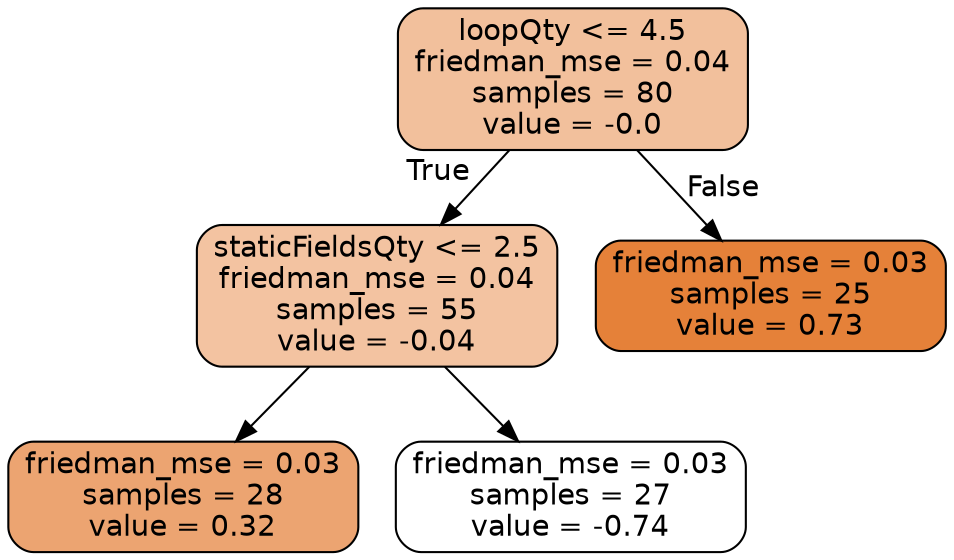 digraph Tree {
node [shape=box, style="filled, rounded", color="black", fontname="helvetica"] ;
edge [fontname="helvetica"] ;
0 [label="loopQty <= 4.5\nfriedman_mse = 0.04\nsamples = 80\nvalue = -0.0", fillcolor="#f2c09c"] ;
1 [label="staticFieldsQty <= 2.5\nfriedman_mse = 0.04\nsamples = 55\nvalue = -0.04", fillcolor="#f3c3a1"] ;
0 -> 1 [labeldistance=2.5, labelangle=45, headlabel="True"] ;
3 [label="friedman_mse = 0.03\nsamples = 28\nvalue = 0.32", fillcolor="#eca471"] ;
1 -> 3 ;
4 [label="friedman_mse = 0.03\nsamples = 27\nvalue = -0.74", fillcolor="#ffffff"] ;
1 -> 4 ;
2 [label="friedman_mse = 0.03\nsamples = 25\nvalue = 0.73", fillcolor="#e58139"] ;
0 -> 2 [labeldistance=2.5, labelangle=-45, headlabel="False"] ;
}